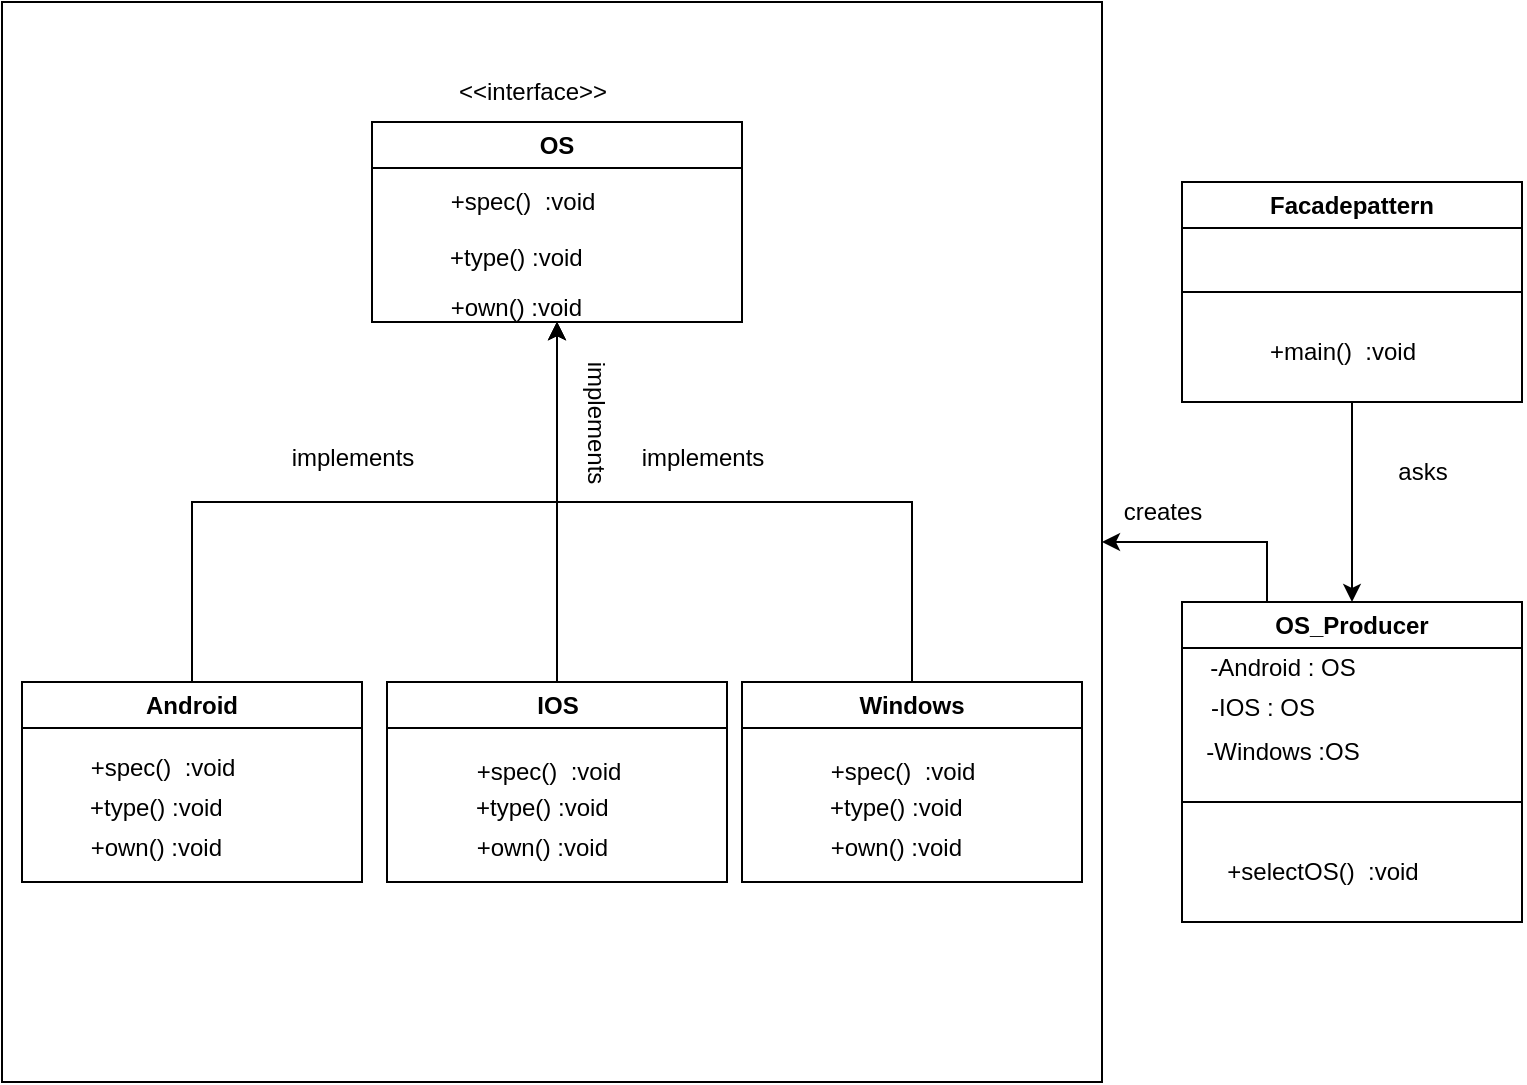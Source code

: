 <mxfile version="24.1.0" type="device">
  <diagram name="Page-1" id="5dDRfZ6oNRiqZT2tv_Ei">
    <mxGraphModel dx="1221" dy="823" grid="1" gridSize="10" guides="1" tooltips="1" connect="1" arrows="1" fold="1" page="1" pageScale="1" pageWidth="850" pageHeight="1100" math="0" shadow="0">
      <root>
        <mxCell id="0" />
        <mxCell id="1" parent="0" />
        <mxCell id="0hRBC_SkMm4JD4fW073F-6" style="edgeStyle=orthogonalEdgeStyle;rounded=0;orthogonalLoop=1;jettySize=auto;html=1;exitX=0.5;exitY=1;exitDx=0;exitDy=0;" parent="1" source="k_Y178HCPen4XM4y9In_-2" target="0hRBC_SkMm4JD4fW073F-4" edge="1">
          <mxGeometry relative="1" as="geometry" />
        </mxCell>
        <mxCell id="k_Y178HCPen4XM4y9In_-2" value="Facadepattern" style="swimlane;whiteSpace=wrap;html=1;" parent="1" vertex="1">
          <mxGeometry x="660" y="200" width="170" height="110" as="geometry" />
        </mxCell>
        <mxCell id="0hRBC_SkMm4JD4fW073F-3" value="+main()&amp;nbsp; :void" style="text;html=1;align=center;verticalAlign=middle;resizable=0;points=[];autosize=1;strokeColor=none;fillColor=none;" parent="k_Y178HCPen4XM4y9In_-2" vertex="1">
          <mxGeometry x="30" y="70" width="100" height="30" as="geometry" />
        </mxCell>
        <mxCell id="0hRBC_SkMm4JD4fW073F-18" style="edgeStyle=orthogonalEdgeStyle;rounded=0;orthogonalLoop=1;jettySize=auto;html=1;exitX=0.25;exitY=0;exitDx=0;exitDy=0;entryX=1;entryY=0.5;entryDx=0;entryDy=0;" parent="1" source="0hRBC_SkMm4JD4fW073F-4" target="0hRBC_SkMm4JD4fW073F-17" edge="1">
          <mxGeometry relative="1" as="geometry" />
        </mxCell>
        <mxCell id="0hRBC_SkMm4JD4fW073F-4" value="OS_Producer" style="swimlane;whiteSpace=wrap;html=1;" parent="1" vertex="1">
          <mxGeometry x="660" y="410" width="170" height="160" as="geometry" />
        </mxCell>
        <mxCell id="0hRBC_SkMm4JD4fW073F-5" value="+selectOS()&amp;nbsp; :void" style="text;html=1;align=center;verticalAlign=middle;resizable=0;points=[];autosize=1;strokeColor=none;fillColor=none;" parent="0hRBC_SkMm4JD4fW073F-4" vertex="1">
          <mxGeometry x="10" y="120" width="120" height="30" as="geometry" />
        </mxCell>
        <mxCell id="0hRBC_SkMm4JD4fW073F-10" value="-Android : OS&lt;div&gt;&lt;br&gt;&lt;/div&gt;" style="text;html=1;align=center;verticalAlign=middle;resizable=0;points=[];autosize=1;strokeColor=none;fillColor=none;" parent="0hRBC_SkMm4JD4fW073F-4" vertex="1">
          <mxGeometry y="20" width="100" height="40" as="geometry" />
        </mxCell>
        <mxCell id="0hRBC_SkMm4JD4fW073F-11" value="-IOS : OS" style="text;html=1;align=center;verticalAlign=middle;resizable=0;points=[];autosize=1;strokeColor=none;fillColor=none;" parent="0hRBC_SkMm4JD4fW073F-4" vertex="1">
          <mxGeometry y="38" width="80" height="30" as="geometry" />
        </mxCell>
        <mxCell id="0hRBC_SkMm4JD4fW073F-15" value="-Windows :OS" style="text;html=1;align=center;verticalAlign=middle;resizable=0;points=[];autosize=1;strokeColor=none;fillColor=none;" parent="0hRBC_SkMm4JD4fW073F-4" vertex="1">
          <mxGeometry y="60" width="100" height="30" as="geometry" />
        </mxCell>
        <mxCell id="0hRBC_SkMm4JD4fW073F-7" value="asks" style="text;html=1;align=center;verticalAlign=middle;resizable=0;points=[];autosize=1;strokeColor=none;fillColor=none;" parent="1" vertex="1">
          <mxGeometry x="755" y="330" width="50" height="30" as="geometry" />
        </mxCell>
        <mxCell id="0hRBC_SkMm4JD4fW073F-16" value="" style="endArrow=none;html=1;rounded=0;entryX=0;entryY=0.5;entryDx=0;entryDy=0;exitX=1;exitY=0.5;exitDx=0;exitDy=0;" parent="1" source="k_Y178HCPen4XM4y9In_-2" target="k_Y178HCPen4XM4y9In_-2" edge="1">
          <mxGeometry width="50" height="50" relative="1" as="geometry">
            <mxPoint x="400" y="430" as="sourcePoint" />
            <mxPoint x="450" y="380" as="targetPoint" />
          </mxGeometry>
        </mxCell>
        <mxCell id="0hRBC_SkMm4JD4fW073F-17" value="" style="rounded=0;whiteSpace=wrap;html=1;" parent="1" vertex="1">
          <mxGeometry x="70" y="110" width="550" height="540" as="geometry" />
        </mxCell>
        <mxCell id="0hRBC_SkMm4JD4fW073F-19" value="creates" style="text;html=1;align=center;verticalAlign=middle;resizable=0;points=[];autosize=1;strokeColor=none;fillColor=none;" parent="1" vertex="1">
          <mxGeometry x="620" y="350" width="60" height="30" as="geometry" />
        </mxCell>
        <mxCell id="0hRBC_SkMm4JD4fW073F-20" value="OS" style="swimlane;whiteSpace=wrap;html=1;" parent="1" vertex="1">
          <mxGeometry x="255" y="170" width="185" height="100" as="geometry" />
        </mxCell>
        <mxCell id="0hRBC_SkMm4JD4fW073F-21" value="+spec()&amp;nbsp; :void" style="text;html=1;align=center;verticalAlign=middle;resizable=0;points=[];autosize=1;strokeColor=none;fillColor=none;" parent="0hRBC_SkMm4JD4fW073F-20" vertex="1">
          <mxGeometry x="25" y="25" width="100" height="30" as="geometry" />
        </mxCell>
        <mxCell id="0hRBC_SkMm4JD4fW073F-42" value="&amp;nbsp;+type() :void&lt;div&gt;&lt;br&gt;&lt;/div&gt;" style="text;html=1;align=center;verticalAlign=middle;resizable=0;points=[];autosize=1;strokeColor=none;fillColor=none;" parent="0hRBC_SkMm4JD4fW073F-20" vertex="1">
          <mxGeometry x="25" y="55" width="90" height="40" as="geometry" />
        </mxCell>
        <mxCell id="0hRBC_SkMm4JD4fW073F-22" value="&amp;lt;&amp;lt;interface&amp;gt;&amp;gt;" style="text;html=1;align=center;verticalAlign=middle;resizable=0;points=[];autosize=1;strokeColor=none;fillColor=none;" parent="1" vertex="1">
          <mxGeometry x="285" y="140" width="100" height="30" as="geometry" />
        </mxCell>
        <mxCell id="0hRBC_SkMm4JD4fW073F-23" value="" style="endArrow=none;html=1;rounded=0;" parent="1" edge="1">
          <mxGeometry width="50" height="50" relative="1" as="geometry">
            <mxPoint x="830" y="510" as="sourcePoint" />
            <mxPoint x="660" y="510" as="targetPoint" />
          </mxGeometry>
        </mxCell>
        <mxCell id="0hRBC_SkMm4JD4fW073F-34" style="edgeStyle=orthogonalEdgeStyle;rounded=0;orthogonalLoop=1;jettySize=auto;html=1;exitX=0.5;exitY=0;exitDx=0;exitDy=0;entryX=0.5;entryY=1;entryDx=0;entryDy=0;" parent="1" source="0hRBC_SkMm4JD4fW073F-25" target="0hRBC_SkMm4JD4fW073F-20" edge="1">
          <mxGeometry relative="1" as="geometry" />
        </mxCell>
        <mxCell id="0hRBC_SkMm4JD4fW073F-25" value="Android" style="swimlane;whiteSpace=wrap;html=1;" parent="1" vertex="1">
          <mxGeometry x="80" y="450" width="170" height="100" as="geometry" />
        </mxCell>
        <mxCell id="0hRBC_SkMm4JD4fW073F-26" value="+spec()&amp;nbsp; :void" style="text;html=1;align=center;verticalAlign=middle;resizable=0;points=[];autosize=1;strokeColor=none;fillColor=none;" parent="0hRBC_SkMm4JD4fW073F-25" vertex="1">
          <mxGeometry x="20" y="28" width="100" height="30" as="geometry" />
        </mxCell>
        <mxCell id="0hRBC_SkMm4JD4fW073F-33" style="edgeStyle=orthogonalEdgeStyle;rounded=0;orthogonalLoop=1;jettySize=auto;html=1;exitX=0.5;exitY=0;exitDx=0;exitDy=0;entryX=0.5;entryY=1;entryDx=0;entryDy=0;" parent="1" source="0hRBC_SkMm4JD4fW073F-27" target="0hRBC_SkMm4JD4fW073F-20" edge="1">
          <mxGeometry relative="1" as="geometry" />
        </mxCell>
        <mxCell id="0hRBC_SkMm4JD4fW073F-27" value="IOS" style="swimlane;whiteSpace=wrap;html=1;startSize=23;" parent="1" vertex="1">
          <mxGeometry x="262.5" y="450" width="170" height="100" as="geometry" />
        </mxCell>
        <mxCell id="0hRBC_SkMm4JD4fW073F-28" value="+spec()&amp;nbsp; :void" style="text;html=1;align=center;verticalAlign=middle;resizable=0;points=[];autosize=1;strokeColor=none;fillColor=none;" parent="0hRBC_SkMm4JD4fW073F-27" vertex="1">
          <mxGeometry x="30" y="30" width="100" height="30" as="geometry" />
        </mxCell>
        <mxCell id="0hRBC_SkMm4JD4fW073F-45" value="&amp;nbsp;+type() :void&lt;div&gt;&lt;br&gt;&lt;/div&gt;" style="text;html=1;align=center;verticalAlign=middle;resizable=0;points=[];autosize=1;strokeColor=none;fillColor=none;" parent="0hRBC_SkMm4JD4fW073F-27" vertex="1">
          <mxGeometry x="30" y="50" width="90" height="40" as="geometry" />
        </mxCell>
        <mxCell id="n7DKw1yEfa0WBLcHOm64-4" value="&amp;nbsp; &amp;nbsp; +own() :void&lt;div&gt;&lt;br&gt;&lt;/div&gt;" style="text;html=1;align=center;verticalAlign=middle;resizable=0;points=[];autosize=1;strokeColor=none;fillColor=none;" vertex="1" parent="0hRBC_SkMm4JD4fW073F-27">
          <mxGeometry x="20" y="70" width="100" height="40" as="geometry" />
        </mxCell>
        <mxCell id="0hRBC_SkMm4JD4fW073F-39" style="edgeStyle=orthogonalEdgeStyle;rounded=0;orthogonalLoop=1;jettySize=auto;html=1;exitX=0.5;exitY=0;exitDx=0;exitDy=0;entryX=0.5;entryY=1;entryDx=0;entryDy=0;" parent="1" source="0hRBC_SkMm4JD4fW073F-29" target="0hRBC_SkMm4JD4fW073F-20" edge="1">
          <mxGeometry relative="1" as="geometry" />
        </mxCell>
        <mxCell id="0hRBC_SkMm4JD4fW073F-29" value="Windows" style="swimlane;whiteSpace=wrap;html=1;startSize=23;" parent="1" vertex="1">
          <mxGeometry x="440" y="450" width="170" height="100" as="geometry" />
        </mxCell>
        <mxCell id="0hRBC_SkMm4JD4fW073F-30" value="+spec()&amp;nbsp; :void" style="text;html=1;align=center;verticalAlign=middle;resizable=0;points=[];autosize=1;strokeColor=none;fillColor=none;" parent="0hRBC_SkMm4JD4fW073F-29" vertex="1">
          <mxGeometry x="30" y="30" width="100" height="30" as="geometry" />
        </mxCell>
        <mxCell id="0hRBC_SkMm4JD4fW073F-47" value="&amp;nbsp;+type() :void&lt;div&gt;&lt;br&gt;&lt;/div&gt;" style="text;html=1;align=center;verticalAlign=middle;resizable=0;points=[];autosize=1;strokeColor=none;fillColor=none;" parent="0hRBC_SkMm4JD4fW073F-29" vertex="1">
          <mxGeometry x="30" y="50" width="90" height="40" as="geometry" />
        </mxCell>
        <mxCell id="n7DKw1yEfa0WBLcHOm64-5" value="&amp;nbsp; &amp;nbsp; +own() :void&lt;div&gt;&lt;br&gt;&lt;/div&gt;" style="text;html=1;align=center;verticalAlign=middle;resizable=0;points=[];autosize=1;strokeColor=none;fillColor=none;" vertex="1" parent="0hRBC_SkMm4JD4fW073F-29">
          <mxGeometry x="20" y="70" width="100" height="40" as="geometry" />
        </mxCell>
        <mxCell id="0hRBC_SkMm4JD4fW073F-40" value="implements&lt;div&gt;&lt;br&gt;&lt;/div&gt;" style="text;html=1;align=center;verticalAlign=middle;resizable=0;points=[];autosize=1;strokeColor=none;fillColor=none;" parent="1" vertex="1">
          <mxGeometry x="205" y="325" width="80" height="40" as="geometry" />
        </mxCell>
        <mxCell id="0hRBC_SkMm4JD4fW073F-41" value="implements&lt;div&gt;&lt;br&gt;&lt;/div&gt;" style="text;html=1;align=center;verticalAlign=middle;resizable=0;points=[];autosize=1;strokeColor=none;fillColor=none;" parent="1" vertex="1">
          <mxGeometry x="380" y="325" width="80" height="40" as="geometry" />
        </mxCell>
        <mxCell id="0hRBC_SkMm4JD4fW073F-44" value="&amp;nbsp;+type() :void&lt;div&gt;&lt;br&gt;&lt;/div&gt;" style="text;html=1;align=center;verticalAlign=middle;resizable=0;points=[];autosize=1;strokeColor=none;fillColor=none;" parent="1" vertex="1">
          <mxGeometry x="100" y="500" width="90" height="40" as="geometry" />
        </mxCell>
        <mxCell id="0hRBC_SkMm4JD4fW073F-48" value="implements&lt;div&gt;&lt;br&gt;&lt;/div&gt;" style="text;html=1;align=center;verticalAlign=middle;resizable=0;points=[];autosize=1;strokeColor=none;fillColor=none;rotation=90;" parent="1" vertex="1">
          <mxGeometry x="320" y="300" width="80" height="40" as="geometry" />
        </mxCell>
        <mxCell id="n7DKw1yEfa0WBLcHOm64-1" value="&amp;nbsp; &amp;nbsp; +own() :void&lt;div&gt;&lt;br&gt;&lt;/div&gt;" style="text;html=1;align=center;verticalAlign=middle;resizable=0;points=[];autosize=1;strokeColor=none;fillColor=none;" vertex="1" parent="1">
          <mxGeometry x="270" y="250" width="100" height="40" as="geometry" />
        </mxCell>
        <mxCell id="n7DKw1yEfa0WBLcHOm64-3" value="&amp;nbsp; &amp;nbsp; +own() :void&lt;div&gt;&lt;br&gt;&lt;/div&gt;" style="text;html=1;align=center;verticalAlign=middle;resizable=0;points=[];autosize=1;strokeColor=none;fillColor=none;" vertex="1" parent="1">
          <mxGeometry x="90" y="520" width="100" height="40" as="geometry" />
        </mxCell>
      </root>
    </mxGraphModel>
  </diagram>
</mxfile>
